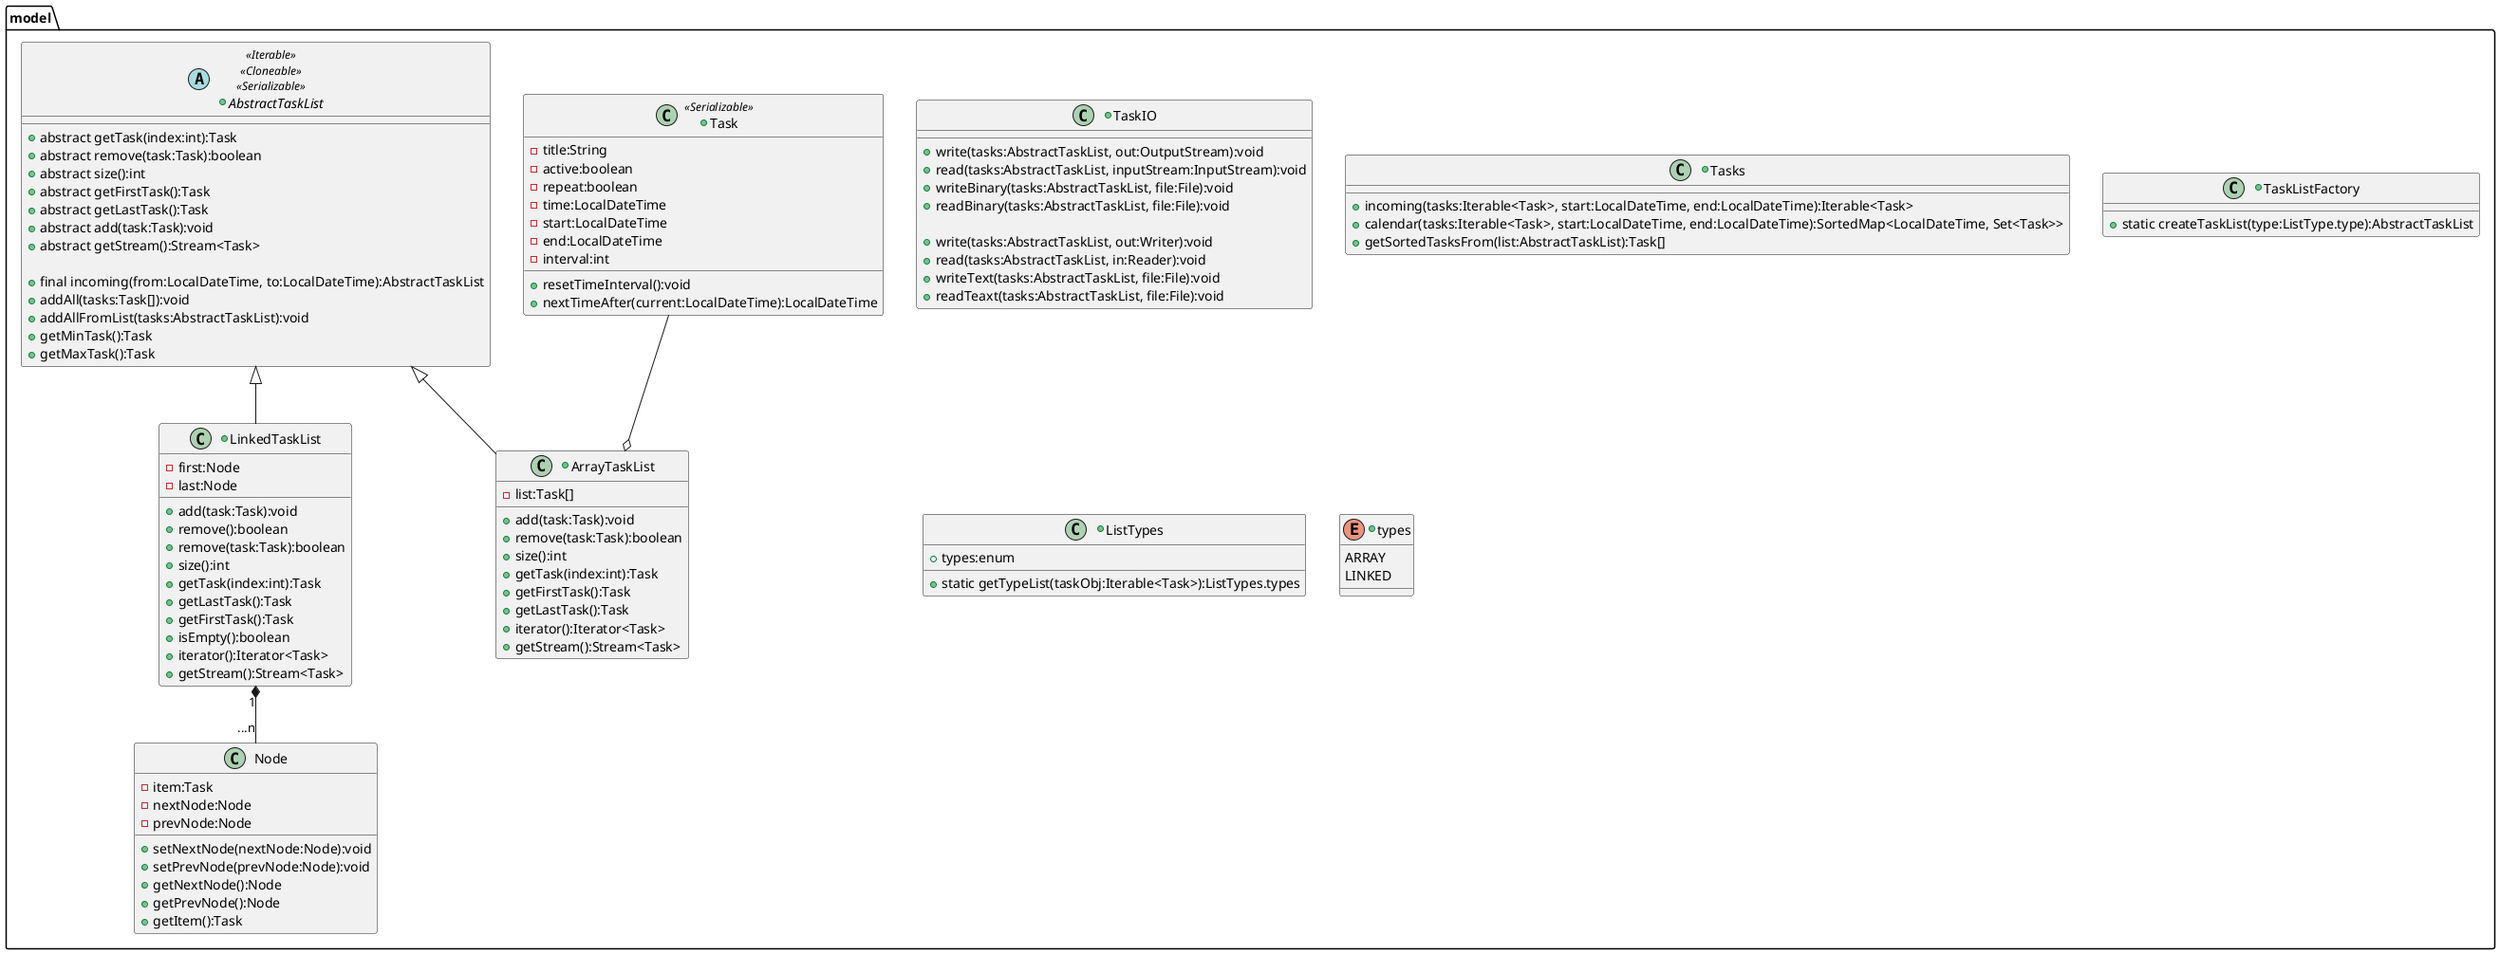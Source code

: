 @startuml
'https://plantuml.com/class-diagram

package "model" {
    +class Task <<Serializable>> {
          -title:String
          -active:boolean
          -repeat:boolean
          -time:LocalDateTime
          -start:LocalDateTime
          -end:LocalDateTime
          -interval:int
          +resetTimeInterval():void
          +nextTimeAfter(current:LocalDateTime):LocalDateTime
    }

    +class TaskIO {
          +write(tasks:AbstractTaskList, out:OutputStream):void
          +read(tasks:AbstractTaskList, inputStream:InputStream):void
          +writeBinary(tasks:AbstractTaskList, file:File):void
          +readBinary(tasks:AbstractTaskList, file:File):void

          +write(tasks:AbstractTaskList, out:Writer):void
          +read(tasks:AbstractTaskList, in:Reader):void
          +writeText(tasks:AbstractTaskList, file:File):void
          +readTeaxt(tasks:AbstractTaskList, file:File):void
    }

    +class Tasks {
          +incoming(tasks:Iterable<Task>, start:LocalDateTime, end:LocalDateTime):Iterable<Task>
          +calendar(tasks:Iterable<Task>, start:LocalDateTime, end:LocalDateTime):SortedMap<LocalDateTime, Set<Task>>
          +getSortedTasksFrom(list:AbstractTaskList):Task[]
    }

    +abstract class AbstractTaskList <<Iterable>>,<<Cloneable>>, <<Serializable>> {
             +abstract getTask(index:int):Task
             +abstract remove(task:Task):boolean
             +abstract size():int
             +abstract getFirstTask():Task
             +abstract getLastTask():Task
             +abstract add(task:Task):void
             +abstract getStream():Stream<Task>

             +final incoming(from:LocalDateTime, to:LocalDateTime):AbstractTaskList
             +addAll(tasks:Task[]):void
             +addAllFromList(tasks:AbstractTaskList):void
             +getMinTask():Task
             +getMaxTask():Task
    }

    +class ArrayTaskList extends AbstractTaskList {
          -list:Task[]
          +add(task:Task):void
          +remove(task:Task):boolean
          +size():int
          +getTask(index:int):Task
          +getFirstTask():Task
          +getLastTask():Task
          +iterator():Iterator<Task>
          +getStream():Stream<Task>
    }
    Task --o ArrayTaskList


    +class LinkedTaskList extends AbstractTaskList {
          -first:Node
          -last:Node
          +add(task:Task):void
          +remove():boolean
          +remove(task:Task):boolean
          +size():int
          +getTask(index:int):Task
          +getLastTask():Task
          +getFirstTask():Task
          +isEmpty():boolean
          +iterator():Iterator<Task>
          +getStream():Stream<Task>
    }
    class Node {
         -item:Task
         -nextNode:Node
         -prevNode:Node
         +setNextNode(nextNode:Node):void
         +setPrevNode(prevNode:Node):void
         +getNextNode():Node
         +getPrevNode():Node
         +getItem():Task
    }
    LinkedTaskList "1" *-- "...n" Node

    +class TaskListFactory {
          +static createTaskList(type:ListType.type):AbstractTaskList
    }
    +class ListTypes{
          +types:enum
          +static getTypeList(taskObj:Iterable<Task>):ListTypes.types
    }
    +enum types{
         ARRAY
         LINKED
    }
}

@enduml